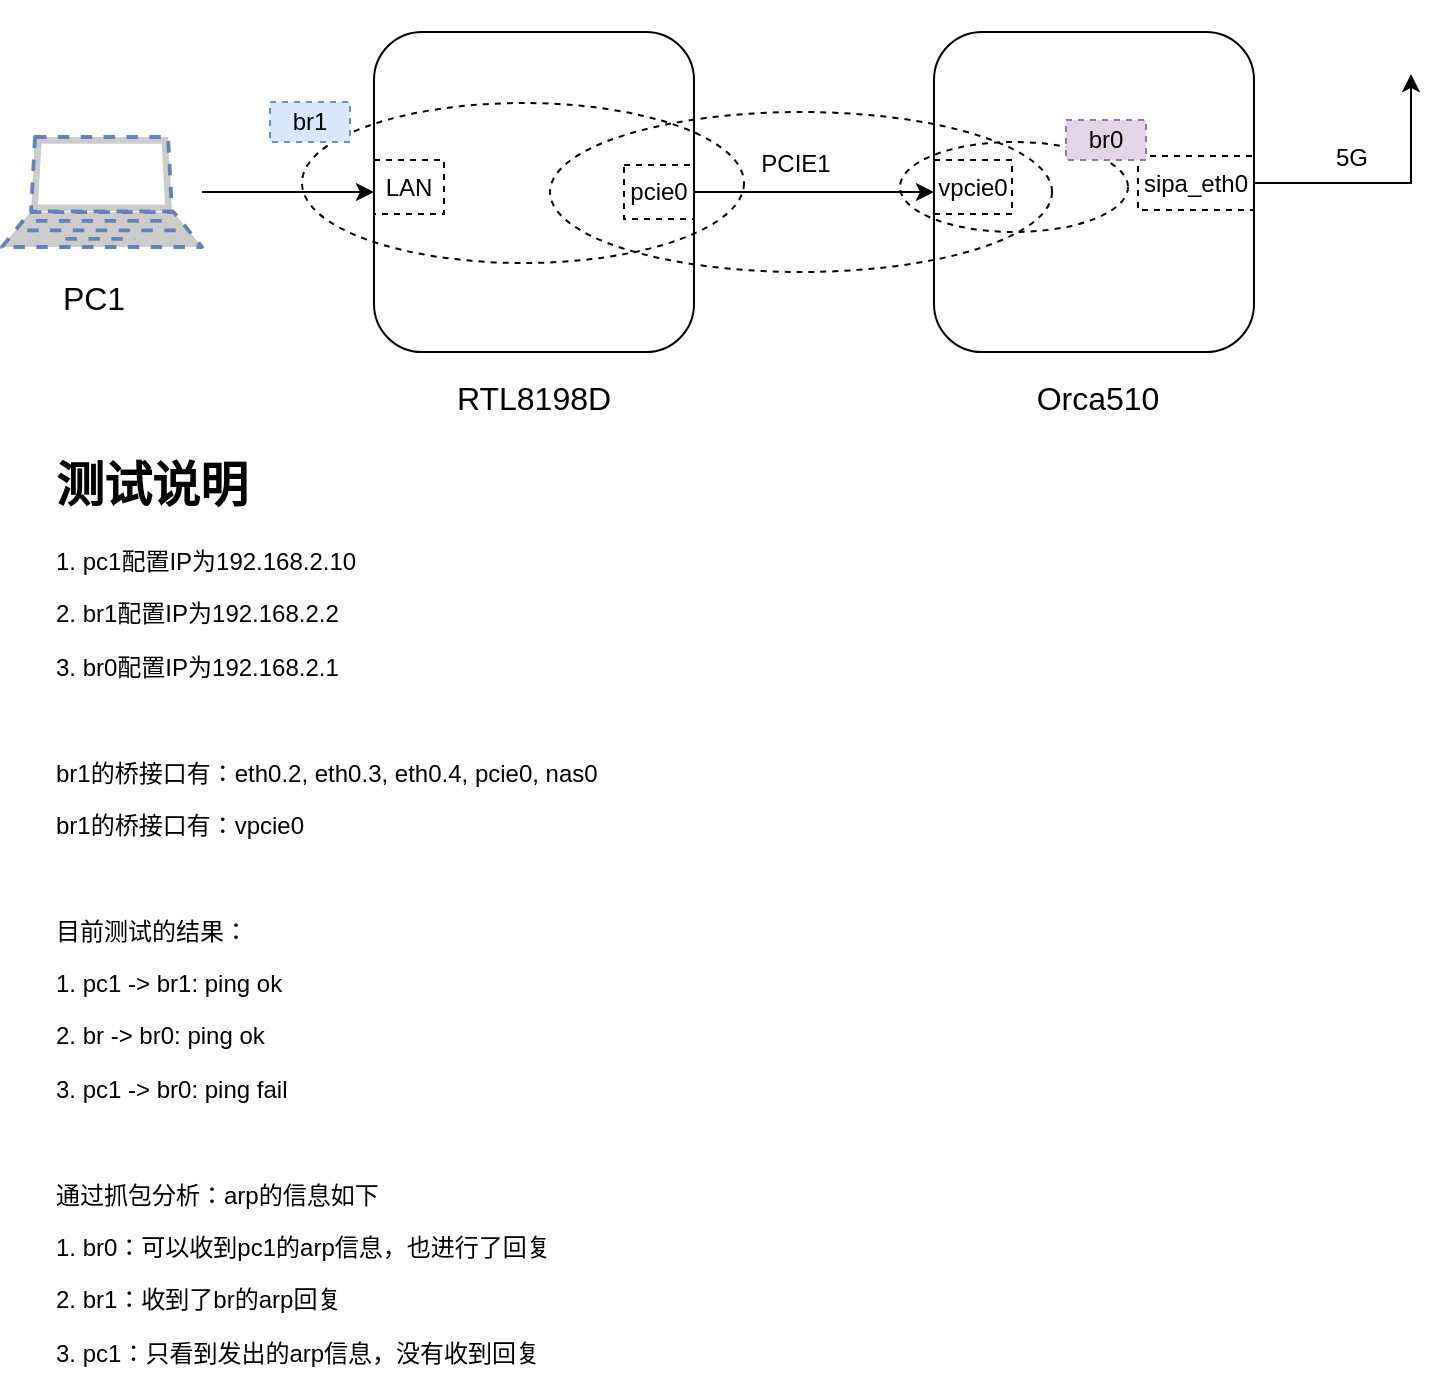 <mxfile version="12.9.6" type="github"><diagram id="kEu9wrYd64lfPVdo11iQ" name="Page-1"><mxGraphModel dx="868" dy="401" grid="0" gridSize="10" guides="1" tooltips="1" connect="1" arrows="1" fold="1" page="1" pageScale="1" pageWidth="827" pageHeight="1169" math="0" shadow="0"><root><mxCell id="0"/><mxCell id="1" parent="0"/><mxCell id="knxB9Ib8KoqUEYJyyi9p-3" style="edgeStyle=orthogonalEdgeStyle;rounded=0;orthogonalLoop=1;jettySize=auto;html=1;entryX=0;entryY=0.5;entryDx=0;entryDy=0;" edge="1" parent="1" source="knxB9Ib8KoqUEYJyyi9p-1" target="knxB9Ib8KoqUEYJyyi9p-2"><mxGeometry relative="1" as="geometry"/></mxCell><mxCell id="knxB9Ib8KoqUEYJyyi9p-1" value="" style="rounded=1;whiteSpace=wrap;html=1;" vertex="1" parent="1"><mxGeometry x="240" y="80" width="160" height="160" as="geometry"/></mxCell><mxCell id="knxB9Ib8KoqUEYJyyi9p-2" value="" style="rounded=1;whiteSpace=wrap;html=1;" vertex="1" parent="1"><mxGeometry x="520" y="80" width="160" height="160" as="geometry"/></mxCell><mxCell id="knxB9Ib8KoqUEYJyyi9p-4" value="" style="ellipse;whiteSpace=wrap;html=1;fillColor=none;dashed=1;" vertex="1" parent="1"><mxGeometry x="328" y="120" width="251" height="80" as="geometry"/></mxCell><mxCell id="knxB9Ib8KoqUEYJyyi9p-5" value="PCIE1" style="text;html=1;strokeColor=none;fillColor=none;align=center;verticalAlign=middle;whiteSpace=wrap;rounded=0;dashed=1;" vertex="1" parent="1"><mxGeometry x="431" y="136" width="40" height="20" as="geometry"/></mxCell><mxCell id="knxB9Ib8KoqUEYJyyi9p-6" value="pcie0" style="rounded=0;whiteSpace=wrap;html=1;dashed=1;fillColor=none;" vertex="1" parent="1"><mxGeometry x="365" y="146.5" width="35" height="27" as="geometry"/></mxCell><mxCell id="knxB9Ib8KoqUEYJyyi9p-7" value="vpcie0" style="rounded=0;whiteSpace=wrap;html=1;dashed=1;fillColor=none;" vertex="1" parent="1"><mxGeometry x="520" y="144" width="39" height="27" as="geometry"/></mxCell><mxCell id="knxB9Ib8KoqUEYJyyi9p-10" style="edgeStyle=orthogonalEdgeStyle;rounded=0;orthogonalLoop=1;jettySize=auto;html=1;" edge="1" parent="1" source="knxB9Ib8KoqUEYJyyi9p-8" target="knxB9Ib8KoqUEYJyyi9p-1"><mxGeometry relative="1" as="geometry"/></mxCell><mxCell id="knxB9Ib8KoqUEYJyyi9p-8" value="" style="fontColor=#0066CC;verticalAlign=top;verticalLabelPosition=bottom;labelPosition=center;align=center;html=1;outlineConnect=0;fillColor=#CCCCCC;strokeColor=#6881B3;gradientColor=none;gradientDirection=north;strokeWidth=2;shape=mxgraph.networks.laptop;dashed=1;" vertex="1" parent="1"><mxGeometry x="54" y="132.5" width="100" height="55" as="geometry"/></mxCell><mxCell id="knxB9Ib8KoqUEYJyyi9p-11" value="LAN" style="rounded=0;whiteSpace=wrap;html=1;dashed=1;fillColor=none;" vertex="1" parent="1"><mxGeometry x="240" y="144" width="35" height="27" as="geometry"/></mxCell><mxCell id="knxB9Ib8KoqUEYJyyi9p-15" style="edgeStyle=orthogonalEdgeStyle;rounded=0;orthogonalLoop=1;jettySize=auto;html=1;entryX=0.5;entryY=1;entryDx=0;entryDy=0;" edge="1" parent="1" source="knxB9Ib8KoqUEYJyyi9p-12" target="knxB9Ib8KoqUEYJyyi9p-14"><mxGeometry relative="1" as="geometry"/></mxCell><mxCell id="knxB9Ib8KoqUEYJyyi9p-12" value="sipa_eth0" style="rounded=0;whiteSpace=wrap;html=1;dashed=1;fillColor=none;" vertex="1" parent="1"><mxGeometry x="622" y="142" width="58" height="27" as="geometry"/></mxCell><mxCell id="knxB9Ib8KoqUEYJyyi9p-14" value="" style="shape=image;html=1;verticalAlign=top;verticalLabelPosition=bottom;labelBackgroundColor=#ffffff;imageAspect=0;aspect=fixed;image=https://cdn0.iconfinder.com/data/icons/zondicons/20/station-128.png;dashed=1;fillColor=none;" vertex="1" parent="1"><mxGeometry x="740" y="64" width="37" height="37" as="geometry"/></mxCell><mxCell id="knxB9Ib8KoqUEYJyyi9p-16" value="5G" style="text;html=1;strokeColor=none;fillColor=none;align=center;verticalAlign=middle;whiteSpace=wrap;rounded=0;dashed=1;" vertex="1" parent="1"><mxGeometry x="709" y="133" width="40" height="20" as="geometry"/></mxCell><mxCell id="knxB9Ib8KoqUEYJyyi9p-17" value="" style="ellipse;whiteSpace=wrap;html=1;dashed=1;fillColor=none;" vertex="1" parent="1"><mxGeometry x="204" y="115.5" width="221" height="80" as="geometry"/></mxCell><mxCell id="knxB9Ib8KoqUEYJyyi9p-18" value="br1" style="text;html=1;strokeColor=#6c8ebf;fillColor=#dae8fc;align=center;verticalAlign=middle;whiteSpace=wrap;rounded=0;dashed=1;" vertex="1" parent="1"><mxGeometry x="188" y="115" width="40" height="20" as="geometry"/></mxCell><mxCell id="knxB9Ib8KoqUEYJyyi9p-19" value="" style="ellipse;whiteSpace=wrap;html=1;dashed=1;fillColor=none;" vertex="1" parent="1"><mxGeometry x="503" y="135" width="114" height="45" as="geometry"/></mxCell><mxCell id="knxB9Ib8KoqUEYJyyi9p-20" value="br0" style="text;html=1;strokeColor=#9673a6;fillColor=#e1d5e7;align=center;verticalAlign=middle;whiteSpace=wrap;rounded=0;dashed=1;" vertex="1" parent="1"><mxGeometry x="586" y="124" width="40" height="20" as="geometry"/></mxCell><mxCell id="knxB9Ib8KoqUEYJyyi9p-24" value="&lt;font style=&quot;font-size: 16px&quot;&gt;PC1&lt;/font&gt;" style="text;html=1;strokeColor=none;fillColor=none;align=center;verticalAlign=middle;whiteSpace=wrap;rounded=0;dashed=1;" vertex="1" parent="1"><mxGeometry x="80" y="203" width="40" height="20" as="geometry"/></mxCell><mxCell id="knxB9Ib8KoqUEYJyyi9p-25" value="&lt;font style=&quot;font-size: 16px&quot;&gt;RTL8198D&lt;/font&gt;" style="text;html=1;strokeColor=none;fillColor=none;align=center;verticalAlign=middle;whiteSpace=wrap;rounded=0;dashed=1;" vertex="1" parent="1"><mxGeometry x="279.25" y="253" width="81.5" height="20" as="geometry"/></mxCell><mxCell id="knxB9Ib8KoqUEYJyyi9p-26" value="&lt;font style=&quot;font-size: 16px&quot;&gt;Orca510&lt;/font&gt;" style="text;html=1;strokeColor=none;fillColor=none;align=center;verticalAlign=middle;whiteSpace=wrap;rounded=0;dashed=1;" vertex="1" parent="1"><mxGeometry x="561" y="253" width="81.5" height="20" as="geometry"/></mxCell><mxCell id="knxB9Ib8KoqUEYJyyi9p-28" value="&lt;h1&gt;测试说明&lt;/h1&gt;&lt;h1&gt;&lt;p style=&quot;font-size: 12px ; font-weight: 400&quot;&gt;1. pc1配置IP为192.168.2.10&lt;/p&gt;&lt;p style=&quot;font-size: 12px ; font-weight: 400&quot;&gt;2. br1配置IP为192.168.2.2&lt;/p&gt;&lt;p style=&quot;font-size: 12px ; font-weight: 400&quot;&gt;3. br0配置IP为192.168.2.1&lt;/p&gt;&lt;p style=&quot;font-size: 12px ; font-weight: 400&quot;&gt;&lt;br&gt;&lt;/p&gt;&lt;p style=&quot;font-size: 12px ; font-weight: 400&quot;&gt;br1的桥接口有：eth0.2, eth0.3, eth0.4, pcie0, nas0&lt;/p&gt;&lt;p style=&quot;font-size: 12px ; font-weight: 400&quot;&gt;br1的桥接口有：vpcie0&lt;/p&gt;&lt;p style=&quot;font-size: 12px ; font-weight: 400&quot;&gt;&lt;br&gt;&lt;/p&gt;&lt;p style=&quot;font-size: 12px ; font-weight: 400&quot;&gt;目前测试的结果：&lt;/p&gt;&lt;p style=&quot;font-size: 12px ; font-weight: 400&quot;&gt;1. pc1 -&amp;gt; br1: ping ok&lt;/p&gt;&lt;p style=&quot;font-size: 12px ; font-weight: 400&quot;&gt;2. br -&amp;gt; br0: ping ok&lt;/p&gt;&lt;p style=&quot;font-size: 12px ; font-weight: 400&quot;&gt;3. pc1 -&amp;gt; br0: ping fail&lt;/p&gt;&lt;p style=&quot;font-size: 12px ; font-weight: 400&quot;&gt;&lt;br&gt;&lt;/p&gt;&lt;p style=&quot;font-size: 12px ; font-weight: 400&quot;&gt;通过抓包分析：arp的信息如下&lt;/p&gt;&lt;p style=&quot;font-size: 12px ; font-weight: 400&quot;&gt;1. br0：可以收到pc1的arp信息，也进行了回复&lt;/p&gt;&lt;p style=&quot;font-size: 12px ; font-weight: 400&quot;&gt;2. br1：收到了br的arp回复&lt;/p&gt;&lt;p style=&quot;font-size: 12px ; font-weight: 400&quot;&gt;3. pc1：只看到发出的arp信息，没有收到回复&lt;/p&gt;&lt;/h1&gt;" style="text;html=1;strokeColor=none;fillColor=none;spacing=5;spacingTop=-20;whiteSpace=wrap;overflow=hidden;rounded=0;dashed=1;" vertex="1" parent="1"><mxGeometry x="76" y="287" width="628" height="476" as="geometry"/></mxCell></root></mxGraphModel></diagram></mxfile>